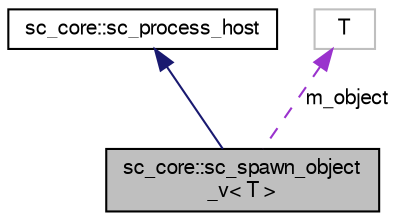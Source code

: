 digraph "sc_core::sc_spawn_object_v&lt; T &gt;"
{
  edge [fontname="FreeSans",fontsize="10",labelfontname="FreeSans",labelfontsize="10"];
  node [fontname="FreeSans",fontsize="10",shape=record];
  Node2 [label="sc_core::sc_spawn_object\l_v\< T \>",height=0.2,width=0.4,color="black", fillcolor="grey75", style="filled", fontcolor="black"];
  Node3 -> Node2 [dir="back",color="midnightblue",fontsize="10",style="solid",fontname="FreeSans"];
  Node3 [label="sc_core::sc_process_host",height=0.2,width=0.4,color="black", fillcolor="white", style="filled",URL="$a01908.html"];
  Node4 -> Node2 [dir="back",color="darkorchid3",fontsize="10",style="dashed",label=" m_object" ,fontname="FreeSans"];
  Node4 [label="T",height=0.2,width=0.4,color="grey75", fillcolor="white", style="filled"];
}
